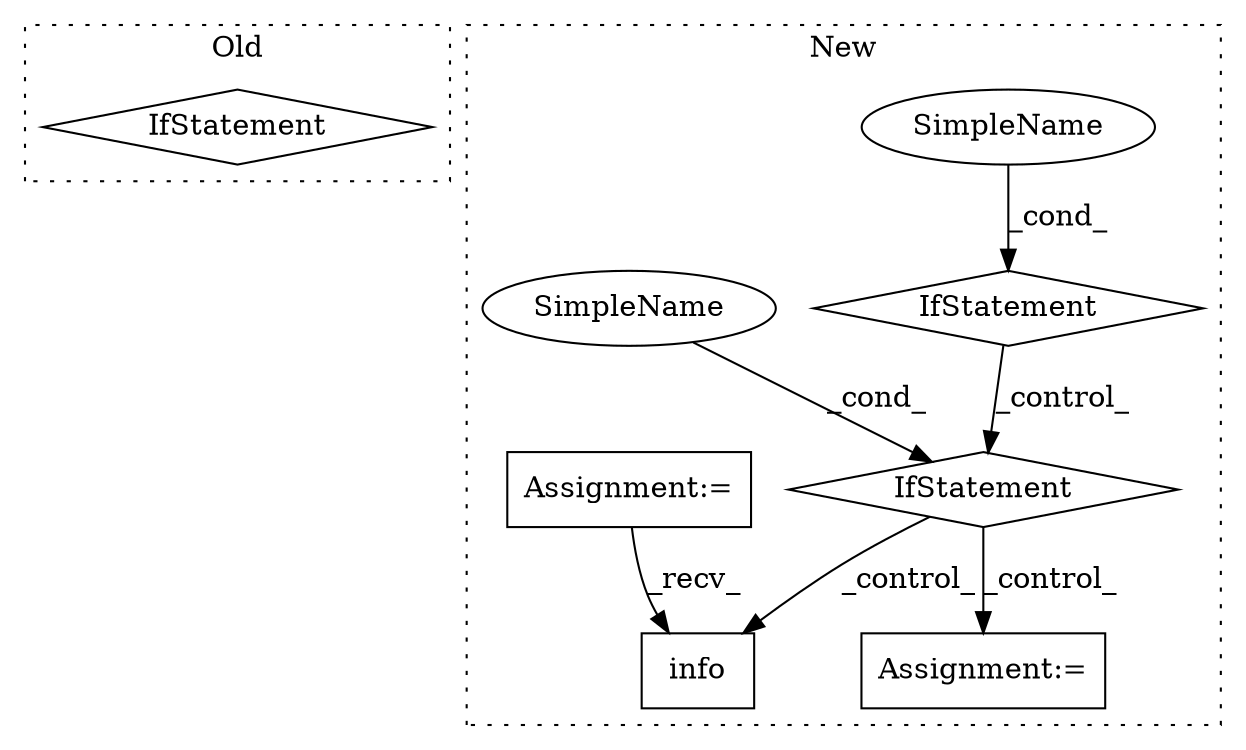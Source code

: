 digraph G {
subgraph cluster0 {
1 [label="IfStatement" a="25" s="5125,5141" l="4,2" shape="diamond"];
label = "Old";
style="dotted";
}
subgraph cluster1 {
2 [label="info" a="32" s="11910,11970" l="5,1" shape="box"];
3 [label="IfStatement" a="25" s="11382,11414" l="4,2" shape="diamond"];
4 [label="SimpleName" a="42" s="" l="" shape="ellipse"];
5 [label="Assignment:=" a="7" s="11995" l="1" shape="box"];
6 [label="SimpleName" a="42" s="" l="" shape="ellipse"];
7 [label="IfStatement" a="25" s="11797,11835" l="4,2" shape="diamond"];
8 [label="Assignment:=" a="7" s="10978" l="6" shape="box"];
label = "New";
style="dotted";
}
3 -> 7 [label="_control_"];
4 -> 3 [label="_cond_"];
6 -> 7 [label="_cond_"];
7 -> 2 [label="_control_"];
7 -> 5 [label="_control_"];
8 -> 2 [label="_recv_"];
}